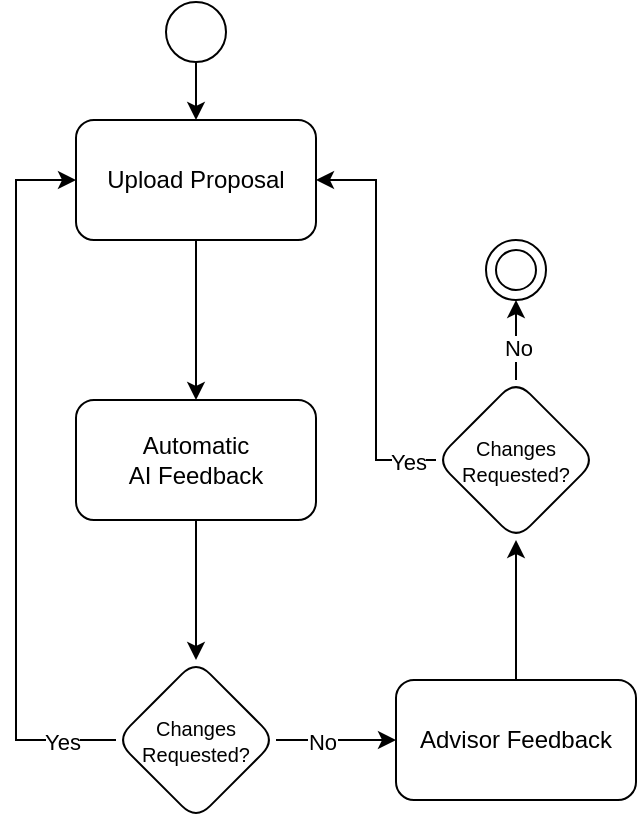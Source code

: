 <mxfile version="24.7.17">
  <diagram name="Page-1" id="MGM1TLnDc1XyJCUatRU4">
    <mxGraphModel dx="1369" dy="632" grid="1" gridSize="10" guides="1" tooltips="1" connect="1" arrows="1" fold="1" page="1" pageScale="1" pageWidth="827" pageHeight="1169" math="0" shadow="0">
      <root>
        <mxCell id="0" />
        <mxCell id="1" parent="0" />
        <mxCell id="IBjrQw1FxjnFJN575KPN-3" value="" style="edgeStyle=orthogonalEdgeStyle;rounded=0;orthogonalLoop=1;jettySize=auto;html=1;" parent="1" source="IBjrQw1FxjnFJN575KPN-1" target="IBjrQw1FxjnFJN575KPN-2" edge="1">
          <mxGeometry relative="1" as="geometry" />
        </mxCell>
        <mxCell id="IBjrQw1FxjnFJN575KPN-1" value="Upload Proposal" style="rounded=1;whiteSpace=wrap;html=1;" parent="1" vertex="1">
          <mxGeometry x="150" y="110" width="120" height="60" as="geometry" />
        </mxCell>
        <mxCell id="IBjrQw1FxjnFJN575KPN-5" value="" style="edgeStyle=orthogonalEdgeStyle;rounded=0;orthogonalLoop=1;jettySize=auto;html=1;" parent="1" source="IBjrQw1FxjnFJN575KPN-2" target="IBjrQw1FxjnFJN575KPN-4" edge="1">
          <mxGeometry relative="1" as="geometry" />
        </mxCell>
        <mxCell id="IBjrQw1FxjnFJN575KPN-2" value="&lt;div&gt;Automatic&lt;/div&gt;AI Feedback" style="rounded=1;whiteSpace=wrap;html=1;" parent="1" vertex="1">
          <mxGeometry x="150" y="250" width="120" height="60" as="geometry" />
        </mxCell>
        <mxCell id="IBjrQw1FxjnFJN575KPN-6" style="edgeStyle=orthogonalEdgeStyle;rounded=0;orthogonalLoop=1;jettySize=auto;html=1;exitX=0;exitY=0.5;exitDx=0;exitDy=0;entryX=0;entryY=0.5;entryDx=0;entryDy=0;" parent="1" source="IBjrQw1FxjnFJN575KPN-4" target="IBjrQw1FxjnFJN575KPN-1" edge="1">
          <mxGeometry relative="1" as="geometry">
            <Array as="points">
              <mxPoint x="120" y="420" />
              <mxPoint x="120" y="140" />
            </Array>
          </mxGeometry>
        </mxCell>
        <mxCell id="IBjrQw1FxjnFJN575KPN-24" value="Yes" style="edgeLabel;html=1;align=center;verticalAlign=middle;resizable=0;points=[];" parent="IBjrQw1FxjnFJN575KPN-6" vertex="1" connectable="0">
          <mxGeometry x="-0.85" y="1" relative="1" as="geometry">
            <mxPoint as="offset" />
          </mxGeometry>
        </mxCell>
        <mxCell id="IBjrQw1FxjnFJN575KPN-8" value="" style="edgeStyle=orthogonalEdgeStyle;rounded=0;orthogonalLoop=1;jettySize=auto;html=1;" parent="1" source="IBjrQw1FxjnFJN575KPN-4" target="IBjrQw1FxjnFJN575KPN-7" edge="1">
          <mxGeometry relative="1" as="geometry" />
        </mxCell>
        <mxCell id="IBjrQw1FxjnFJN575KPN-23" value="No" style="edgeLabel;html=1;align=center;verticalAlign=middle;resizable=0;points=[];" parent="IBjrQw1FxjnFJN575KPN-8" vertex="1" connectable="0">
          <mxGeometry x="-0.233" y="-1" relative="1" as="geometry">
            <mxPoint as="offset" />
          </mxGeometry>
        </mxCell>
        <mxCell id="IBjrQw1FxjnFJN575KPN-4" value="&lt;font style=&quot;font-size: 10px;&quot;&gt;Changes&lt;/font&gt;&lt;div style=&quot;font-size: 10px;&quot;&gt;&lt;font style=&quot;font-size: 10px;&quot;&gt;Requested?&lt;/font&gt;&lt;/div&gt;" style="rhombus;whiteSpace=wrap;html=1;rounded=1;" parent="1" vertex="1">
          <mxGeometry x="170" y="380" width="80" height="80" as="geometry" />
        </mxCell>
        <mxCell id="IBjrQw1FxjnFJN575KPN-21" style="edgeStyle=orthogonalEdgeStyle;rounded=0;orthogonalLoop=1;jettySize=auto;html=1;exitX=0.5;exitY=0;exitDx=0;exitDy=0;entryX=0.5;entryY=1;entryDx=0;entryDy=0;" parent="1" source="IBjrQw1FxjnFJN575KPN-7" target="IBjrQw1FxjnFJN575KPN-9" edge="1">
          <mxGeometry relative="1" as="geometry" />
        </mxCell>
        <mxCell id="IBjrQw1FxjnFJN575KPN-7" value="Advisor Feedback" style="whiteSpace=wrap;html=1;rounded=1;" parent="1" vertex="1">
          <mxGeometry x="310" y="390" width="120" height="60" as="geometry" />
        </mxCell>
        <mxCell id="IBjrQw1FxjnFJN575KPN-20" style="edgeStyle=orthogonalEdgeStyle;rounded=0;orthogonalLoop=1;jettySize=auto;html=1;exitX=0.5;exitY=0;exitDx=0;exitDy=0;entryX=0.5;entryY=1;entryDx=0;entryDy=0;" parent="1" source="IBjrQw1FxjnFJN575KPN-9" target="IBjrQw1FxjnFJN575KPN-11" edge="1">
          <mxGeometry relative="1" as="geometry" />
        </mxCell>
        <mxCell id="IBjrQw1FxjnFJN575KPN-25" value="No" style="edgeLabel;html=1;align=center;verticalAlign=middle;resizable=0;points=[];" parent="IBjrQw1FxjnFJN575KPN-20" vertex="1" connectable="0">
          <mxGeometry x="-0.2" y="-1" relative="1" as="geometry">
            <mxPoint as="offset" />
          </mxGeometry>
        </mxCell>
        <mxCell id="IBjrQw1FxjnFJN575KPN-22" style="edgeStyle=orthogonalEdgeStyle;rounded=0;orthogonalLoop=1;jettySize=auto;html=1;exitX=0;exitY=0.5;exitDx=0;exitDy=0;entryX=1;entryY=0.5;entryDx=0;entryDy=0;" parent="1" source="IBjrQw1FxjnFJN575KPN-9" target="IBjrQw1FxjnFJN575KPN-1" edge="1">
          <mxGeometry relative="1" as="geometry" />
        </mxCell>
        <mxCell id="IBjrQw1FxjnFJN575KPN-26" value="Yes" style="edgeLabel;html=1;align=center;verticalAlign=middle;resizable=0;points=[];" parent="IBjrQw1FxjnFJN575KPN-22" vertex="1" connectable="0">
          <mxGeometry x="-0.86" y="1" relative="1" as="geometry">
            <mxPoint as="offset" />
          </mxGeometry>
        </mxCell>
        <mxCell id="IBjrQw1FxjnFJN575KPN-9" value="&lt;font style=&quot;font-size: 10px;&quot;&gt;Changes&lt;/font&gt;&lt;div style=&quot;font-size: 10px;&quot;&gt;&lt;font style=&quot;font-size: 10px;&quot;&gt;Requested?&lt;/font&gt;&lt;/div&gt;" style="rhombus;whiteSpace=wrap;html=1;rounded=1;" parent="1" vertex="1">
          <mxGeometry x="330" y="240" width="80" height="80" as="geometry" />
        </mxCell>
        <mxCell id="IBjrQw1FxjnFJN575KPN-11" value="" style="ellipse;whiteSpace=wrap;html=1;rounded=1;" parent="1" vertex="1">
          <mxGeometry x="355" y="170" width="30" height="30" as="geometry" />
        </mxCell>
        <mxCell id="IBjrQw1FxjnFJN575KPN-17" style="edgeStyle=orthogonalEdgeStyle;rounded=0;orthogonalLoop=1;jettySize=auto;html=1;exitX=0.5;exitY=1;exitDx=0;exitDy=0;entryX=0.5;entryY=0;entryDx=0;entryDy=0;" parent="1" source="IBjrQw1FxjnFJN575KPN-15" target="IBjrQw1FxjnFJN575KPN-1" edge="1">
          <mxGeometry relative="1" as="geometry" />
        </mxCell>
        <mxCell id="IBjrQw1FxjnFJN575KPN-15" value="" style="ellipse;whiteSpace=wrap;html=1;rounded=1;" parent="1" vertex="1">
          <mxGeometry x="195" y="51" width="30" height="30" as="geometry" />
        </mxCell>
        <mxCell id="IBjrQw1FxjnFJN575KPN-18" value="" style="ellipse;whiteSpace=wrap;html=1;aspect=fixed;" parent="1" vertex="1">
          <mxGeometry x="360" y="175" width="20" height="20" as="geometry" />
        </mxCell>
      </root>
    </mxGraphModel>
  </diagram>
</mxfile>
